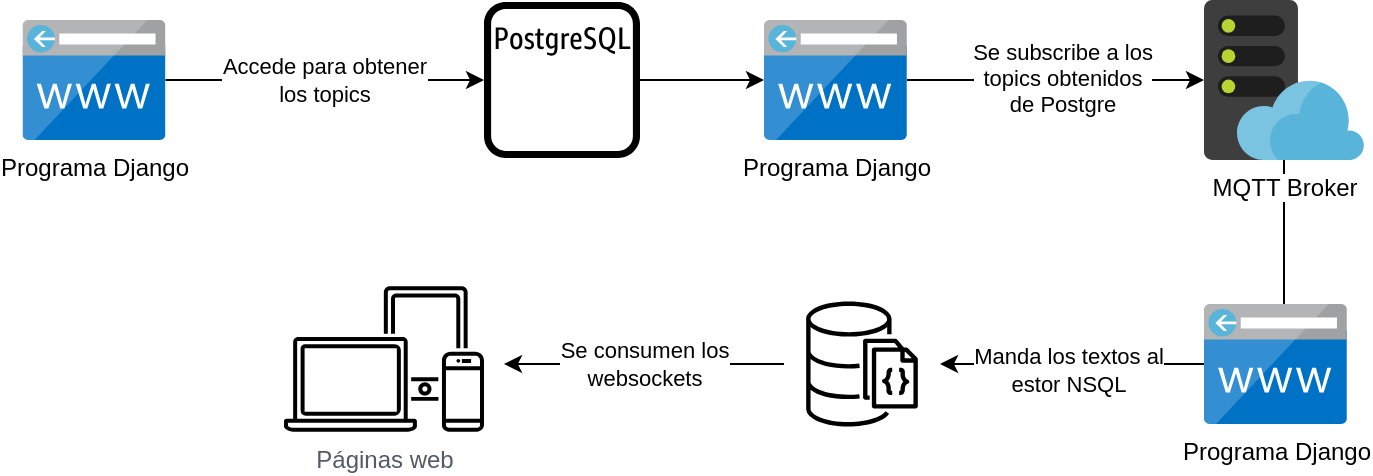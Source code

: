 <mxfile version="15.7.4" type="device"><diagram id="swhQScOgme_ZVaHmZNm7" name="Page-1"><mxGraphModel dx="852" dy="739" grid="1" gridSize="10" guides="1" tooltips="1" connect="1" arrows="1" fold="1" page="1" pageScale="1" pageWidth="827" pageHeight="1169" math="0" shadow="0"><root><mxCell id="0"/><mxCell id="1" parent="0"/><mxCell id="Gmp8tsa-N7ybZ3ocCZSy-7" value="Accede para obtener &lt;br&gt;los topics&lt;br&gt;" style="edgeStyle=orthogonalEdgeStyle;rounded=0;orthogonalLoop=1;jettySize=auto;html=1;" edge="1" parent="1" source="MLKn1eFK68ioHwsbvRaP-7" target="MLKn1eFK68ioHwsbvRaP-18"><mxGeometry relative="1" as="geometry"/></mxCell><mxCell id="MLKn1eFK68ioHwsbvRaP-7" value="Programa Django&lt;br&gt;" style="sketch=0;aspect=fixed;html=1;points=[];align=center;image;fontSize=12;image=img/lib/mscae/CustomDomain.svg;" parent="1" vertex="1"><mxGeometry x="79.29" y="408" width="71.43" height="60" as="geometry"/></mxCell><mxCell id="Gmp8tsa-N7ybZ3ocCZSy-14" style="edgeStyle=orthogonalEdgeStyle;rounded=0;orthogonalLoop=1;jettySize=auto;html=1;entryX=0.56;entryY=0.167;entryDx=0;entryDy=0;entryPerimeter=0;" edge="1" parent="1" source="MLKn1eFK68ioHwsbvRaP-8" target="Gmp8tsa-N7ybZ3ocCZSy-13"><mxGeometry relative="1" as="geometry"/></mxCell><mxCell id="MLKn1eFK68ioHwsbvRaP-8" value="MQTT Broker&lt;br&gt;" style="sketch=0;aspect=fixed;html=1;points=[];align=center;image;fontSize=12;image=img/lib/mscae/WebHosting.svg;" parent="1" vertex="1"><mxGeometry x="670" y="398" width="80" height="80" as="geometry"/></mxCell><mxCell id="Gmp8tsa-N7ybZ3ocCZSy-8" style="edgeStyle=orthogonalEdgeStyle;rounded=0;orthogonalLoop=1;jettySize=auto;html=1;" edge="1" parent="1" source="MLKn1eFK68ioHwsbvRaP-18" target="Gmp8tsa-N7ybZ3ocCZSy-9"><mxGeometry relative="1" as="geometry"><mxPoint x="460" y="380" as="targetPoint"/></mxGeometry></mxCell><mxCell id="MLKn1eFK68ioHwsbvRaP-18" value="" style="sketch=0;outlineConnect=0;fontColor=#232F3E;gradientColor=none;fillColor=#000000;strokeColor=none;dashed=0;verticalLabelPosition=bottom;verticalAlign=top;align=center;html=1;fontSize=12;fontStyle=0;aspect=fixed;pointerEvents=1;shape=mxgraph.aws4.rds_postgresql_instance_alt;" parent="1" vertex="1"><mxGeometry x="310" y="399" width="78" height="78" as="geometry"/></mxCell><mxCell id="Gmp8tsa-N7ybZ3ocCZSy-18" value="Se consumen los&lt;br&gt;websockets" style="edgeStyle=orthogonalEdgeStyle;rounded=0;orthogonalLoop=1;jettySize=auto;html=1;" edge="1" parent="1" source="MLKn1eFK68ioHwsbvRaP-20"><mxGeometry relative="1" as="geometry"><mxPoint x="320" y="580" as="targetPoint"/></mxGeometry></mxCell><mxCell id="MLKn1eFK68ioHwsbvRaP-20" value="" style="sketch=0;points=[[0,0,0],[0.25,0,0],[0.5,0,0],[0.75,0,0],[1,0,0],[0,1,0],[0.25,1,0],[0.5,1,0],[0.75,1,0],[1,1,0],[0,0.25,0],[0,0.5,0],[0,0.75,0],[1,0.25,0],[1,0.5,0],[1,0.75,0]];outlineConnect=0;fontColor=#232F3E;gradientColor=#4D72F3;gradientDirection=north;fillColor=none;strokeColor=#000000;dashed=0;verticalLabelPosition=bottom;verticalAlign=top;align=center;html=1;fontSize=12;fontStyle=0;aspect=fixed;shape=mxgraph.aws4.resourceIcon;resIcon=mxgraph.aws4.documentdb_with_mongodb_compatibility;" parent="1" vertex="1"><mxGeometry x="460" y="541" width="78" height="78" as="geometry"/></mxCell><mxCell id="MLKn1eFK68ioHwsbvRaP-26" value="Páginas web" style="sketch=0;outlineConnect=0;gradientColor=none;fontColor=#545B64;strokeColor=none;fillColor=#000000;dashed=0;verticalLabelPosition=bottom;verticalAlign=top;align=center;html=1;fontSize=12;fontStyle=0;aspect=fixed;shape=mxgraph.aws4.illustration_devices;pointerEvents=1" parent="1" vertex="1"><mxGeometry x="210" y="541" width="100" height="73" as="geometry"/></mxCell><mxCell id="Gmp8tsa-N7ybZ3ocCZSy-11" style="edgeStyle=orthogonalEdgeStyle;rounded=0;orthogonalLoop=1;jettySize=auto;html=1;" edge="1" parent="1" source="Gmp8tsa-N7ybZ3ocCZSy-9" target="MLKn1eFK68ioHwsbvRaP-8"><mxGeometry relative="1" as="geometry"/></mxCell><mxCell id="Gmp8tsa-N7ybZ3ocCZSy-12" value="Se subscribe a los&lt;br&gt;topics obtenidos&lt;br&gt;de Postgre" style="edgeLabel;html=1;align=center;verticalAlign=middle;resizable=0;points=[];" vertex="1" connectable="0" parent="Gmp8tsa-N7ybZ3ocCZSy-11"><mxGeometry x="0.044" y="1" relative="1" as="geometry"><mxPoint as="offset"/></mxGeometry></mxCell><mxCell id="Gmp8tsa-N7ybZ3ocCZSy-9" value="Programa Django&lt;br&gt;" style="sketch=0;aspect=fixed;html=1;points=[];align=center;image;fontSize=12;image=img/lib/mscae/CustomDomain.svg;" vertex="1" parent="1"><mxGeometry x="450" y="408" width="71.43" height="60" as="geometry"/></mxCell><mxCell id="Gmp8tsa-N7ybZ3ocCZSy-15" style="edgeStyle=orthogonalEdgeStyle;rounded=0;orthogonalLoop=1;jettySize=auto;html=1;" edge="1" parent="1" source="Gmp8tsa-N7ybZ3ocCZSy-13" target="MLKn1eFK68ioHwsbvRaP-20"><mxGeometry relative="1" as="geometry"/></mxCell><mxCell id="Gmp8tsa-N7ybZ3ocCZSy-16" value="Manda los textos al&lt;br&gt;estor NSQL" style="edgeLabel;html=1;align=center;verticalAlign=middle;resizable=0;points=[];" vertex="1" connectable="0" parent="Gmp8tsa-N7ybZ3ocCZSy-15"><mxGeometry x="0.03" y="3" relative="1" as="geometry"><mxPoint as="offset"/></mxGeometry></mxCell><mxCell id="Gmp8tsa-N7ybZ3ocCZSy-13" value="Programa Django&lt;br&gt;" style="sketch=0;aspect=fixed;html=1;points=[];align=center;image;fontSize=12;image=img/lib/mscae/CustomDomain.svg;" vertex="1" parent="1"><mxGeometry x="670" y="550" width="71.43" height="60" as="geometry"/></mxCell></root></mxGraphModel></diagram></mxfile>